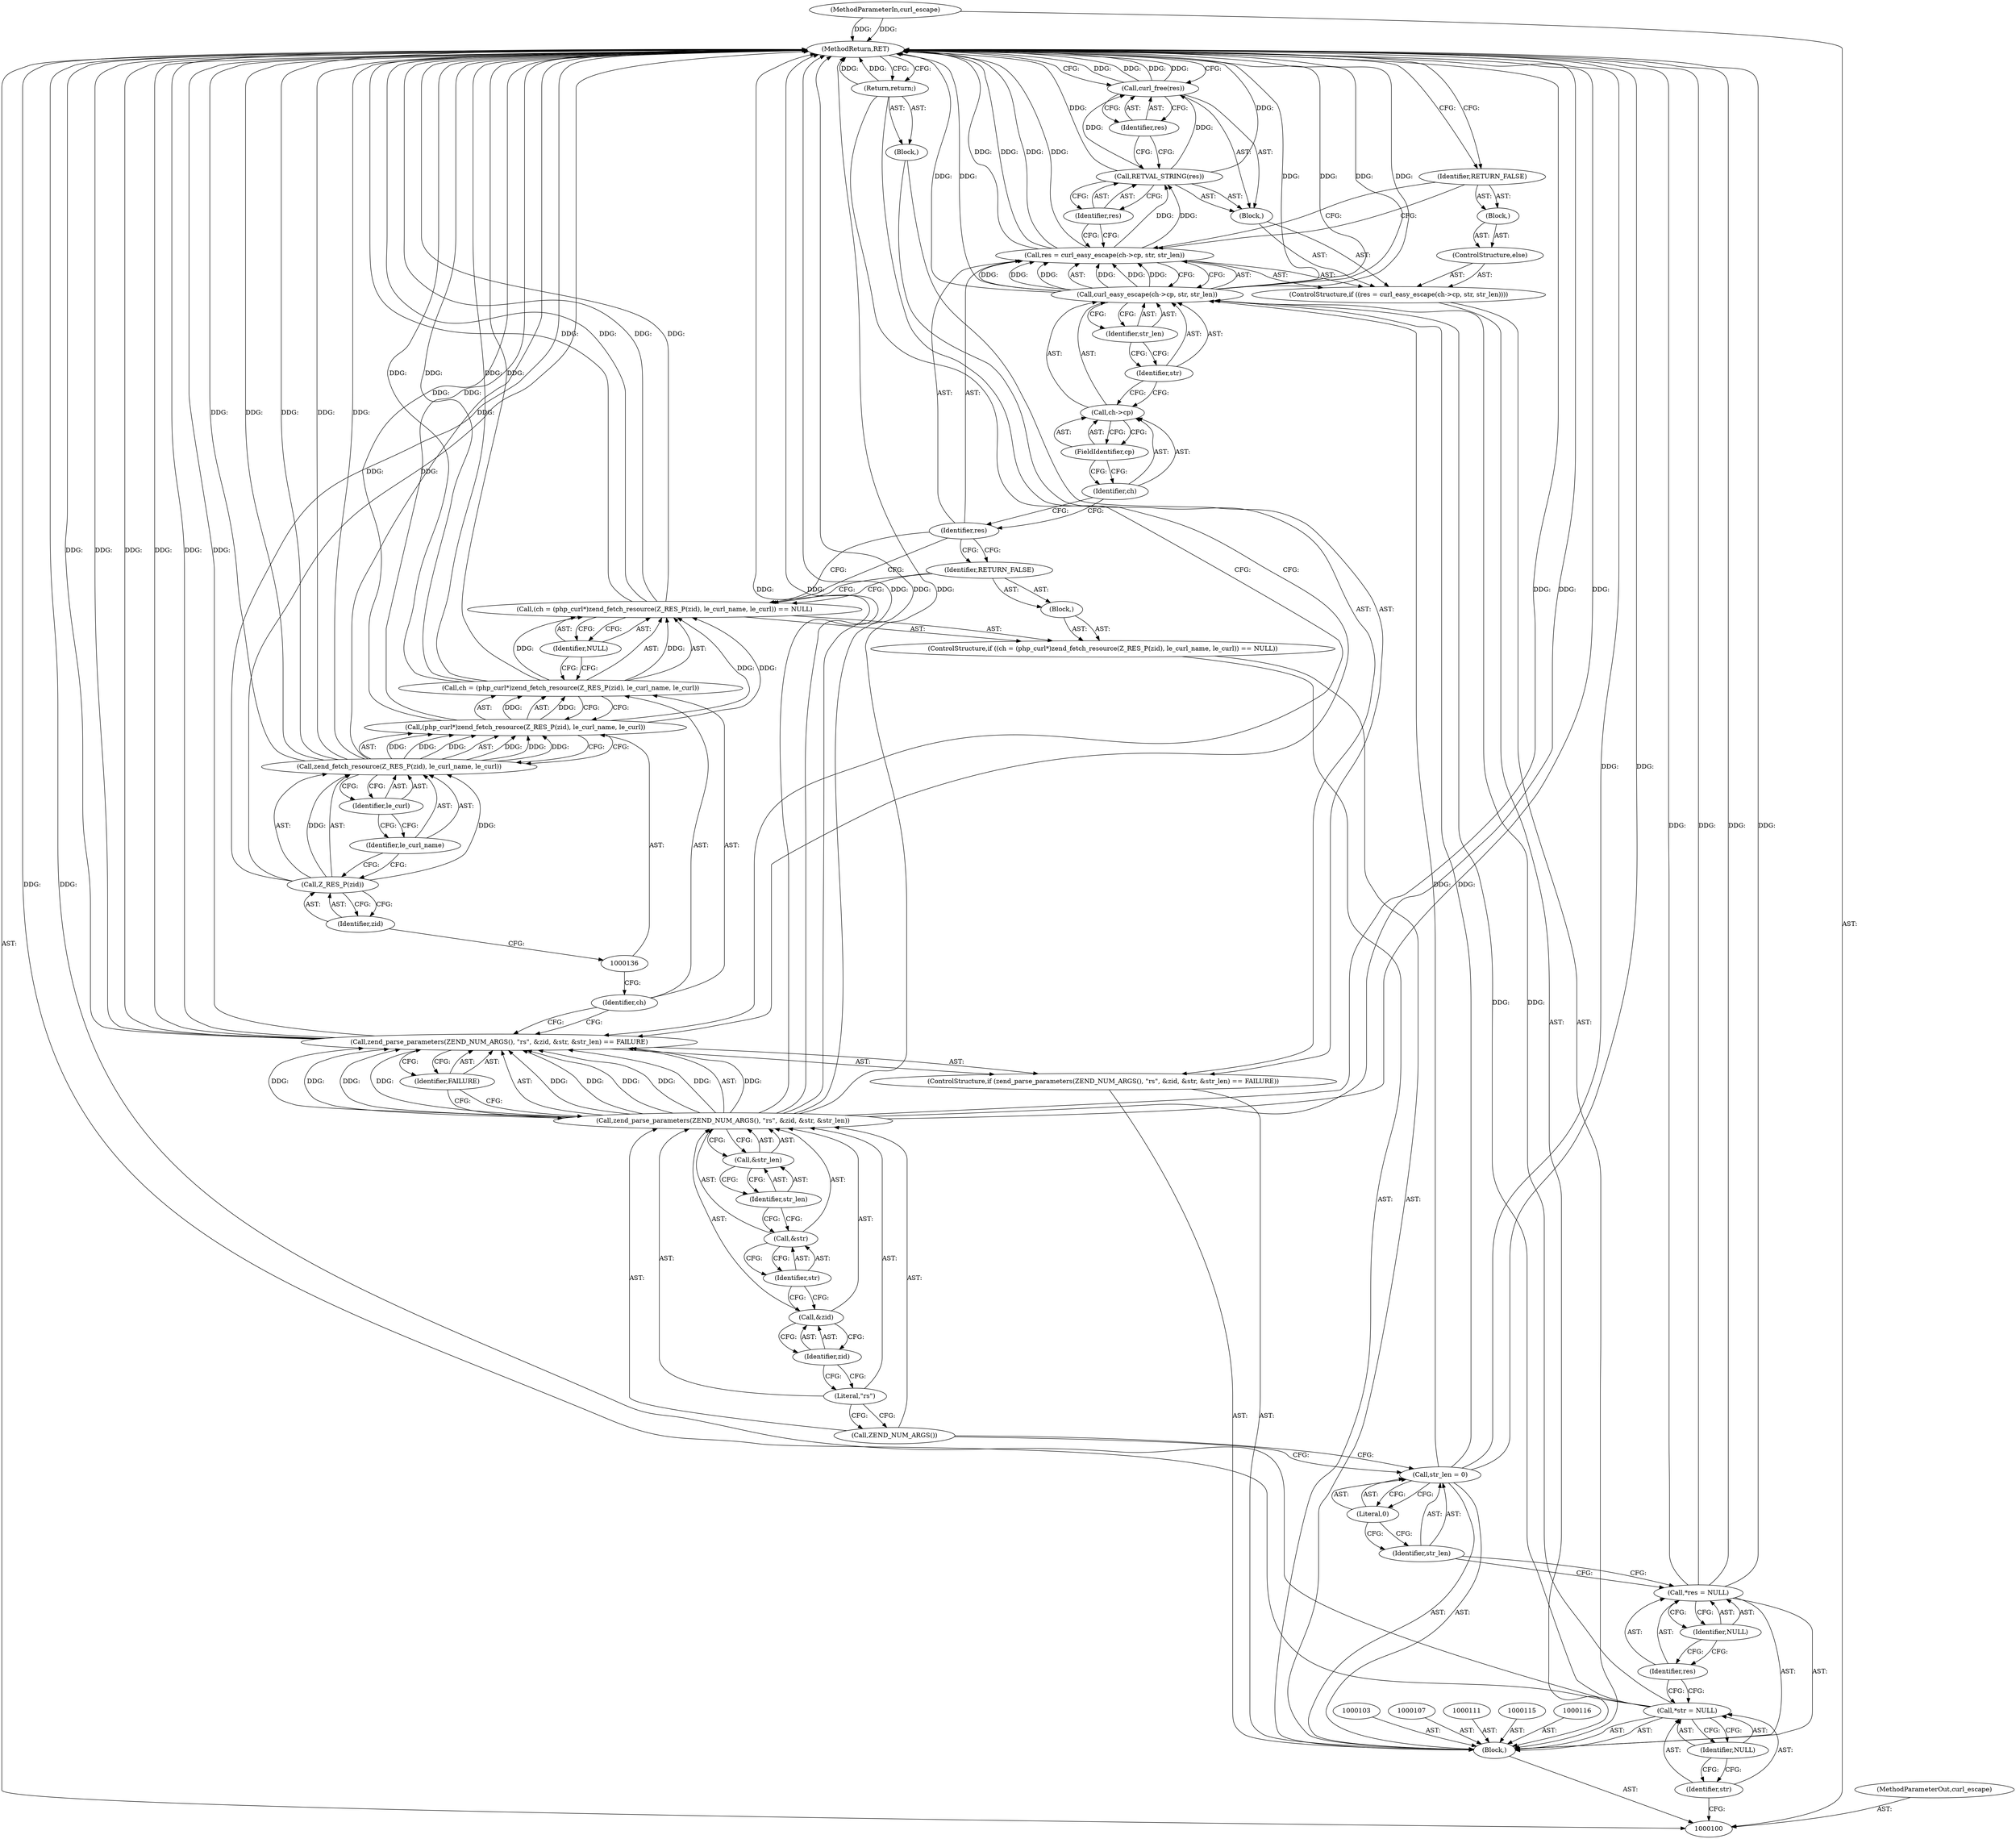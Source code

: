 digraph "1_php-src_72dbb7f416160f490c4e9987040989a10ad431c7?w=1" {
"1000162" [label="(MethodReturn,RET)"];
"1000101" [label="(MethodParameterIn,curl_escape)"];
"1000231" [label="(MethodParameterOut,curl_escape)"];
"1000131" [label="(ControlStructure,if ((ch = (php_curl*)zend_fetch_resource(Z_RES_P(zid), le_curl_name, le_curl)) == NULL))"];
"1000135" [label="(Call,(php_curl*)zend_fetch_resource(Z_RES_P(zid), le_curl_name, le_curl))"];
"1000137" [label="(Call,zend_fetch_resource(Z_RES_P(zid), le_curl_name, le_curl))"];
"1000138" [label="(Call,Z_RES_P(zid))"];
"1000132" [label="(Call,(ch = (php_curl*)zend_fetch_resource(Z_RES_P(zid), le_curl_name, le_curl)) == NULL)"];
"1000139" [label="(Identifier,zid)"];
"1000140" [label="(Identifier,le_curl_name)"];
"1000133" [label="(Call,ch = (php_curl*)zend_fetch_resource(Z_RES_P(zid), le_curl_name, le_curl))"];
"1000134" [label="(Identifier,ch)"];
"1000141" [label="(Identifier,le_curl)"];
"1000142" [label="(Identifier,NULL)"];
"1000143" [label="(Block,)"];
"1000144" [label="(Identifier,RETURN_FALSE)"];
"1000148" [label="(Call,curl_easy_escape(ch->cp, str, str_len))"];
"1000145" [label="(ControlStructure,if ((res = curl_easy_escape(ch->cp, str, str_len))))"];
"1000149" [label="(Call,ch->cp)"];
"1000150" [label="(Identifier,ch)"];
"1000151" [label="(FieldIdentifier,cp)"];
"1000152" [label="(Identifier,str)"];
"1000153" [label="(Identifier,str_len)"];
"1000154" [label="(Block,)"];
"1000146" [label="(Call,res = curl_easy_escape(ch->cp, str, str_len))"];
"1000147" [label="(Identifier,res)"];
"1000156" [label="(Identifier,res)"];
"1000155" [label="(Call,RETVAL_STRING(res))"];
"1000158" [label="(Identifier,res)"];
"1000157" [label="(Call,curl_free(res))"];
"1000159" [label="(ControlStructure,else)"];
"1000160" [label="(Block,)"];
"1000102" [label="(Block,)"];
"1000161" [label="(Identifier,RETURN_FALSE)"];
"1000104" [label="(Call,*str = NULL)"];
"1000105" [label="(Identifier,str)"];
"1000106" [label="(Identifier,NULL)"];
"1000108" [label="(Call,*res = NULL)"];
"1000109" [label="(Identifier,res)"];
"1000110" [label="(Identifier,NULL)"];
"1000112" [label="(Call,str_len = 0)"];
"1000113" [label="(Identifier,str_len)"];
"1000114" [label="(Literal,0)"];
"1000117" [label="(ControlStructure,if (zend_parse_parameters(ZEND_NUM_ARGS(), \"rs\", &zid, &str, &str_len) == FAILURE))"];
"1000120" [label="(Call,ZEND_NUM_ARGS())"];
"1000121" [label="(Literal,\"rs\")"];
"1000118" [label="(Call,zend_parse_parameters(ZEND_NUM_ARGS(), \"rs\", &zid, &str, &str_len) == FAILURE)"];
"1000119" [label="(Call,zend_parse_parameters(ZEND_NUM_ARGS(), \"rs\", &zid, &str, &str_len))"];
"1000122" [label="(Call,&zid)"];
"1000123" [label="(Identifier,zid)"];
"1000124" [label="(Call,&str)"];
"1000125" [label="(Identifier,str)"];
"1000126" [label="(Call,&str_len)"];
"1000127" [label="(Identifier,str_len)"];
"1000128" [label="(Identifier,FAILURE)"];
"1000129" [label="(Block,)"];
"1000130" [label="(Return,return;)"];
"1000162" -> "1000100"  [label="AST: "];
"1000162" -> "1000130"  [label="CFG: "];
"1000162" -> "1000157"  [label="CFG: "];
"1000162" -> "1000161"  [label="CFG: "];
"1000119" -> "1000162"  [label="DDG: "];
"1000119" -> "1000162"  [label="DDG: "];
"1000119" -> "1000162"  [label="DDG: "];
"1000119" -> "1000162"  [label="DDG: "];
"1000132" -> "1000162"  [label="DDG: "];
"1000132" -> "1000162"  [label="DDG: "];
"1000157" -> "1000162"  [label="DDG: "];
"1000157" -> "1000162"  [label="DDG: "];
"1000104" -> "1000162"  [label="DDG: "];
"1000148" -> "1000162"  [label="DDG: "];
"1000148" -> "1000162"  [label="DDG: "];
"1000148" -> "1000162"  [label="DDG: "];
"1000118" -> "1000162"  [label="DDG: "];
"1000118" -> "1000162"  [label="DDG: "];
"1000118" -> "1000162"  [label="DDG: "];
"1000146" -> "1000162"  [label="DDG: "];
"1000146" -> "1000162"  [label="DDG: "];
"1000137" -> "1000162"  [label="DDG: "];
"1000137" -> "1000162"  [label="DDG: "];
"1000137" -> "1000162"  [label="DDG: "];
"1000138" -> "1000162"  [label="DDG: "];
"1000155" -> "1000162"  [label="DDG: "];
"1000133" -> "1000162"  [label="DDG: "];
"1000133" -> "1000162"  [label="DDG: "];
"1000112" -> "1000162"  [label="DDG: "];
"1000101" -> "1000162"  [label="DDG: "];
"1000108" -> "1000162"  [label="DDG: "];
"1000108" -> "1000162"  [label="DDG: "];
"1000135" -> "1000162"  [label="DDG: "];
"1000130" -> "1000162"  [label="DDG: "];
"1000101" -> "1000100"  [label="AST: "];
"1000101" -> "1000162"  [label="DDG: "];
"1000231" -> "1000100"  [label="AST: "];
"1000131" -> "1000102"  [label="AST: "];
"1000132" -> "1000131"  [label="AST: "];
"1000143" -> "1000131"  [label="AST: "];
"1000135" -> "1000133"  [label="AST: "];
"1000135" -> "1000137"  [label="CFG: "];
"1000136" -> "1000135"  [label="AST: "];
"1000137" -> "1000135"  [label="AST: "];
"1000133" -> "1000135"  [label="CFG: "];
"1000135" -> "1000162"  [label="DDG: "];
"1000135" -> "1000132"  [label="DDG: "];
"1000135" -> "1000133"  [label="DDG: "];
"1000137" -> "1000135"  [label="DDG: "];
"1000137" -> "1000135"  [label="DDG: "];
"1000137" -> "1000135"  [label="DDG: "];
"1000137" -> "1000135"  [label="AST: "];
"1000137" -> "1000141"  [label="CFG: "];
"1000138" -> "1000137"  [label="AST: "];
"1000140" -> "1000137"  [label="AST: "];
"1000141" -> "1000137"  [label="AST: "];
"1000135" -> "1000137"  [label="CFG: "];
"1000137" -> "1000162"  [label="DDG: "];
"1000137" -> "1000162"  [label="DDG: "];
"1000137" -> "1000162"  [label="DDG: "];
"1000137" -> "1000135"  [label="DDG: "];
"1000137" -> "1000135"  [label="DDG: "];
"1000137" -> "1000135"  [label="DDG: "];
"1000138" -> "1000137"  [label="DDG: "];
"1000138" -> "1000137"  [label="AST: "];
"1000138" -> "1000139"  [label="CFG: "];
"1000139" -> "1000138"  [label="AST: "];
"1000140" -> "1000138"  [label="CFG: "];
"1000138" -> "1000162"  [label="DDG: "];
"1000138" -> "1000137"  [label="DDG: "];
"1000132" -> "1000131"  [label="AST: "];
"1000132" -> "1000142"  [label="CFG: "];
"1000133" -> "1000132"  [label="AST: "];
"1000142" -> "1000132"  [label="AST: "];
"1000144" -> "1000132"  [label="CFG: "];
"1000147" -> "1000132"  [label="CFG: "];
"1000132" -> "1000162"  [label="DDG: "];
"1000132" -> "1000162"  [label="DDG: "];
"1000133" -> "1000132"  [label="DDG: "];
"1000135" -> "1000132"  [label="DDG: "];
"1000139" -> "1000138"  [label="AST: "];
"1000139" -> "1000136"  [label="CFG: "];
"1000138" -> "1000139"  [label="CFG: "];
"1000140" -> "1000137"  [label="AST: "];
"1000140" -> "1000138"  [label="CFG: "];
"1000141" -> "1000140"  [label="CFG: "];
"1000133" -> "1000132"  [label="AST: "];
"1000133" -> "1000135"  [label="CFG: "];
"1000134" -> "1000133"  [label="AST: "];
"1000135" -> "1000133"  [label="AST: "];
"1000142" -> "1000133"  [label="CFG: "];
"1000133" -> "1000162"  [label="DDG: "];
"1000133" -> "1000162"  [label="DDG: "];
"1000133" -> "1000132"  [label="DDG: "];
"1000135" -> "1000133"  [label="DDG: "];
"1000134" -> "1000133"  [label="AST: "];
"1000134" -> "1000118"  [label="CFG: "];
"1000136" -> "1000134"  [label="CFG: "];
"1000141" -> "1000137"  [label="AST: "];
"1000141" -> "1000140"  [label="CFG: "];
"1000137" -> "1000141"  [label="CFG: "];
"1000142" -> "1000132"  [label="AST: "];
"1000142" -> "1000133"  [label="CFG: "];
"1000132" -> "1000142"  [label="CFG: "];
"1000143" -> "1000131"  [label="AST: "];
"1000144" -> "1000143"  [label="AST: "];
"1000144" -> "1000143"  [label="AST: "];
"1000144" -> "1000132"  [label="CFG: "];
"1000147" -> "1000144"  [label="CFG: "];
"1000148" -> "1000146"  [label="AST: "];
"1000148" -> "1000153"  [label="CFG: "];
"1000149" -> "1000148"  [label="AST: "];
"1000152" -> "1000148"  [label="AST: "];
"1000153" -> "1000148"  [label="AST: "];
"1000146" -> "1000148"  [label="CFG: "];
"1000148" -> "1000162"  [label="DDG: "];
"1000148" -> "1000162"  [label="DDG: "];
"1000148" -> "1000162"  [label="DDG: "];
"1000148" -> "1000146"  [label="DDG: "];
"1000148" -> "1000146"  [label="DDG: "];
"1000148" -> "1000146"  [label="DDG: "];
"1000104" -> "1000148"  [label="DDG: "];
"1000112" -> "1000148"  [label="DDG: "];
"1000145" -> "1000102"  [label="AST: "];
"1000146" -> "1000145"  [label="AST: "];
"1000154" -> "1000145"  [label="AST: "];
"1000159" -> "1000145"  [label="AST: "];
"1000149" -> "1000148"  [label="AST: "];
"1000149" -> "1000151"  [label="CFG: "];
"1000150" -> "1000149"  [label="AST: "];
"1000151" -> "1000149"  [label="AST: "];
"1000152" -> "1000149"  [label="CFG: "];
"1000150" -> "1000149"  [label="AST: "];
"1000150" -> "1000147"  [label="CFG: "];
"1000151" -> "1000150"  [label="CFG: "];
"1000151" -> "1000149"  [label="AST: "];
"1000151" -> "1000150"  [label="CFG: "];
"1000149" -> "1000151"  [label="CFG: "];
"1000152" -> "1000148"  [label="AST: "];
"1000152" -> "1000149"  [label="CFG: "];
"1000153" -> "1000152"  [label="CFG: "];
"1000153" -> "1000148"  [label="AST: "];
"1000153" -> "1000152"  [label="CFG: "];
"1000148" -> "1000153"  [label="CFG: "];
"1000154" -> "1000145"  [label="AST: "];
"1000155" -> "1000154"  [label="AST: "];
"1000157" -> "1000154"  [label="AST: "];
"1000146" -> "1000145"  [label="AST: "];
"1000146" -> "1000148"  [label="CFG: "];
"1000147" -> "1000146"  [label="AST: "];
"1000148" -> "1000146"  [label="AST: "];
"1000156" -> "1000146"  [label="CFG: "];
"1000161" -> "1000146"  [label="CFG: "];
"1000146" -> "1000162"  [label="DDG: "];
"1000146" -> "1000162"  [label="DDG: "];
"1000148" -> "1000146"  [label="DDG: "];
"1000148" -> "1000146"  [label="DDG: "];
"1000148" -> "1000146"  [label="DDG: "];
"1000146" -> "1000155"  [label="DDG: "];
"1000147" -> "1000146"  [label="AST: "];
"1000147" -> "1000144"  [label="CFG: "];
"1000147" -> "1000132"  [label="CFG: "];
"1000150" -> "1000147"  [label="CFG: "];
"1000156" -> "1000155"  [label="AST: "];
"1000156" -> "1000146"  [label="CFG: "];
"1000155" -> "1000156"  [label="CFG: "];
"1000155" -> "1000154"  [label="AST: "];
"1000155" -> "1000156"  [label="CFG: "];
"1000156" -> "1000155"  [label="AST: "];
"1000158" -> "1000155"  [label="CFG: "];
"1000155" -> "1000162"  [label="DDG: "];
"1000146" -> "1000155"  [label="DDG: "];
"1000155" -> "1000157"  [label="DDG: "];
"1000158" -> "1000157"  [label="AST: "];
"1000158" -> "1000155"  [label="CFG: "];
"1000157" -> "1000158"  [label="CFG: "];
"1000157" -> "1000154"  [label="AST: "];
"1000157" -> "1000158"  [label="CFG: "];
"1000158" -> "1000157"  [label="AST: "];
"1000162" -> "1000157"  [label="CFG: "];
"1000157" -> "1000162"  [label="DDG: "];
"1000157" -> "1000162"  [label="DDG: "];
"1000155" -> "1000157"  [label="DDG: "];
"1000159" -> "1000145"  [label="AST: "];
"1000160" -> "1000159"  [label="AST: "];
"1000160" -> "1000159"  [label="AST: "];
"1000161" -> "1000160"  [label="AST: "];
"1000102" -> "1000100"  [label="AST: "];
"1000103" -> "1000102"  [label="AST: "];
"1000104" -> "1000102"  [label="AST: "];
"1000107" -> "1000102"  [label="AST: "];
"1000108" -> "1000102"  [label="AST: "];
"1000111" -> "1000102"  [label="AST: "];
"1000112" -> "1000102"  [label="AST: "];
"1000115" -> "1000102"  [label="AST: "];
"1000116" -> "1000102"  [label="AST: "];
"1000117" -> "1000102"  [label="AST: "];
"1000131" -> "1000102"  [label="AST: "];
"1000145" -> "1000102"  [label="AST: "];
"1000161" -> "1000160"  [label="AST: "];
"1000161" -> "1000146"  [label="CFG: "];
"1000162" -> "1000161"  [label="CFG: "];
"1000104" -> "1000102"  [label="AST: "];
"1000104" -> "1000106"  [label="CFG: "];
"1000105" -> "1000104"  [label="AST: "];
"1000106" -> "1000104"  [label="AST: "];
"1000109" -> "1000104"  [label="CFG: "];
"1000104" -> "1000162"  [label="DDG: "];
"1000104" -> "1000148"  [label="DDG: "];
"1000105" -> "1000104"  [label="AST: "];
"1000105" -> "1000100"  [label="CFG: "];
"1000106" -> "1000105"  [label="CFG: "];
"1000106" -> "1000104"  [label="AST: "];
"1000106" -> "1000105"  [label="CFG: "];
"1000104" -> "1000106"  [label="CFG: "];
"1000108" -> "1000102"  [label="AST: "];
"1000108" -> "1000110"  [label="CFG: "];
"1000109" -> "1000108"  [label="AST: "];
"1000110" -> "1000108"  [label="AST: "];
"1000113" -> "1000108"  [label="CFG: "];
"1000108" -> "1000162"  [label="DDG: "];
"1000108" -> "1000162"  [label="DDG: "];
"1000109" -> "1000108"  [label="AST: "];
"1000109" -> "1000104"  [label="CFG: "];
"1000110" -> "1000109"  [label="CFG: "];
"1000110" -> "1000108"  [label="AST: "];
"1000110" -> "1000109"  [label="CFG: "];
"1000108" -> "1000110"  [label="CFG: "];
"1000112" -> "1000102"  [label="AST: "];
"1000112" -> "1000114"  [label="CFG: "];
"1000113" -> "1000112"  [label="AST: "];
"1000114" -> "1000112"  [label="AST: "];
"1000120" -> "1000112"  [label="CFG: "];
"1000112" -> "1000162"  [label="DDG: "];
"1000112" -> "1000148"  [label="DDG: "];
"1000113" -> "1000112"  [label="AST: "];
"1000113" -> "1000108"  [label="CFG: "];
"1000114" -> "1000113"  [label="CFG: "];
"1000114" -> "1000112"  [label="AST: "];
"1000114" -> "1000113"  [label="CFG: "];
"1000112" -> "1000114"  [label="CFG: "];
"1000117" -> "1000102"  [label="AST: "];
"1000118" -> "1000117"  [label="AST: "];
"1000129" -> "1000117"  [label="AST: "];
"1000120" -> "1000119"  [label="AST: "];
"1000120" -> "1000112"  [label="CFG: "];
"1000121" -> "1000120"  [label="CFG: "];
"1000121" -> "1000119"  [label="AST: "];
"1000121" -> "1000120"  [label="CFG: "];
"1000123" -> "1000121"  [label="CFG: "];
"1000118" -> "1000117"  [label="AST: "];
"1000118" -> "1000128"  [label="CFG: "];
"1000119" -> "1000118"  [label="AST: "];
"1000128" -> "1000118"  [label="AST: "];
"1000130" -> "1000118"  [label="CFG: "];
"1000134" -> "1000118"  [label="CFG: "];
"1000118" -> "1000162"  [label="DDG: "];
"1000118" -> "1000162"  [label="DDG: "];
"1000118" -> "1000162"  [label="DDG: "];
"1000119" -> "1000118"  [label="DDG: "];
"1000119" -> "1000118"  [label="DDG: "];
"1000119" -> "1000118"  [label="DDG: "];
"1000119" -> "1000118"  [label="DDG: "];
"1000119" -> "1000118"  [label="DDG: "];
"1000119" -> "1000118"  [label="AST: "];
"1000119" -> "1000126"  [label="CFG: "];
"1000120" -> "1000119"  [label="AST: "];
"1000121" -> "1000119"  [label="AST: "];
"1000122" -> "1000119"  [label="AST: "];
"1000124" -> "1000119"  [label="AST: "];
"1000126" -> "1000119"  [label="AST: "];
"1000128" -> "1000119"  [label="CFG: "];
"1000119" -> "1000162"  [label="DDG: "];
"1000119" -> "1000162"  [label="DDG: "];
"1000119" -> "1000162"  [label="DDG: "];
"1000119" -> "1000162"  [label="DDG: "];
"1000119" -> "1000118"  [label="DDG: "];
"1000119" -> "1000118"  [label="DDG: "];
"1000119" -> "1000118"  [label="DDG: "];
"1000119" -> "1000118"  [label="DDG: "];
"1000119" -> "1000118"  [label="DDG: "];
"1000122" -> "1000119"  [label="AST: "];
"1000122" -> "1000123"  [label="CFG: "];
"1000123" -> "1000122"  [label="AST: "];
"1000125" -> "1000122"  [label="CFG: "];
"1000123" -> "1000122"  [label="AST: "];
"1000123" -> "1000121"  [label="CFG: "];
"1000122" -> "1000123"  [label="CFG: "];
"1000124" -> "1000119"  [label="AST: "];
"1000124" -> "1000125"  [label="CFG: "];
"1000125" -> "1000124"  [label="AST: "];
"1000127" -> "1000124"  [label="CFG: "];
"1000125" -> "1000124"  [label="AST: "];
"1000125" -> "1000122"  [label="CFG: "];
"1000124" -> "1000125"  [label="CFG: "];
"1000126" -> "1000119"  [label="AST: "];
"1000126" -> "1000127"  [label="CFG: "];
"1000127" -> "1000126"  [label="AST: "];
"1000119" -> "1000126"  [label="CFG: "];
"1000127" -> "1000126"  [label="AST: "];
"1000127" -> "1000124"  [label="CFG: "];
"1000126" -> "1000127"  [label="CFG: "];
"1000128" -> "1000118"  [label="AST: "];
"1000128" -> "1000119"  [label="CFG: "];
"1000118" -> "1000128"  [label="CFG: "];
"1000129" -> "1000117"  [label="AST: "];
"1000130" -> "1000129"  [label="AST: "];
"1000130" -> "1000129"  [label="AST: "];
"1000130" -> "1000118"  [label="CFG: "];
"1000162" -> "1000130"  [label="CFG: "];
"1000130" -> "1000162"  [label="DDG: "];
}
